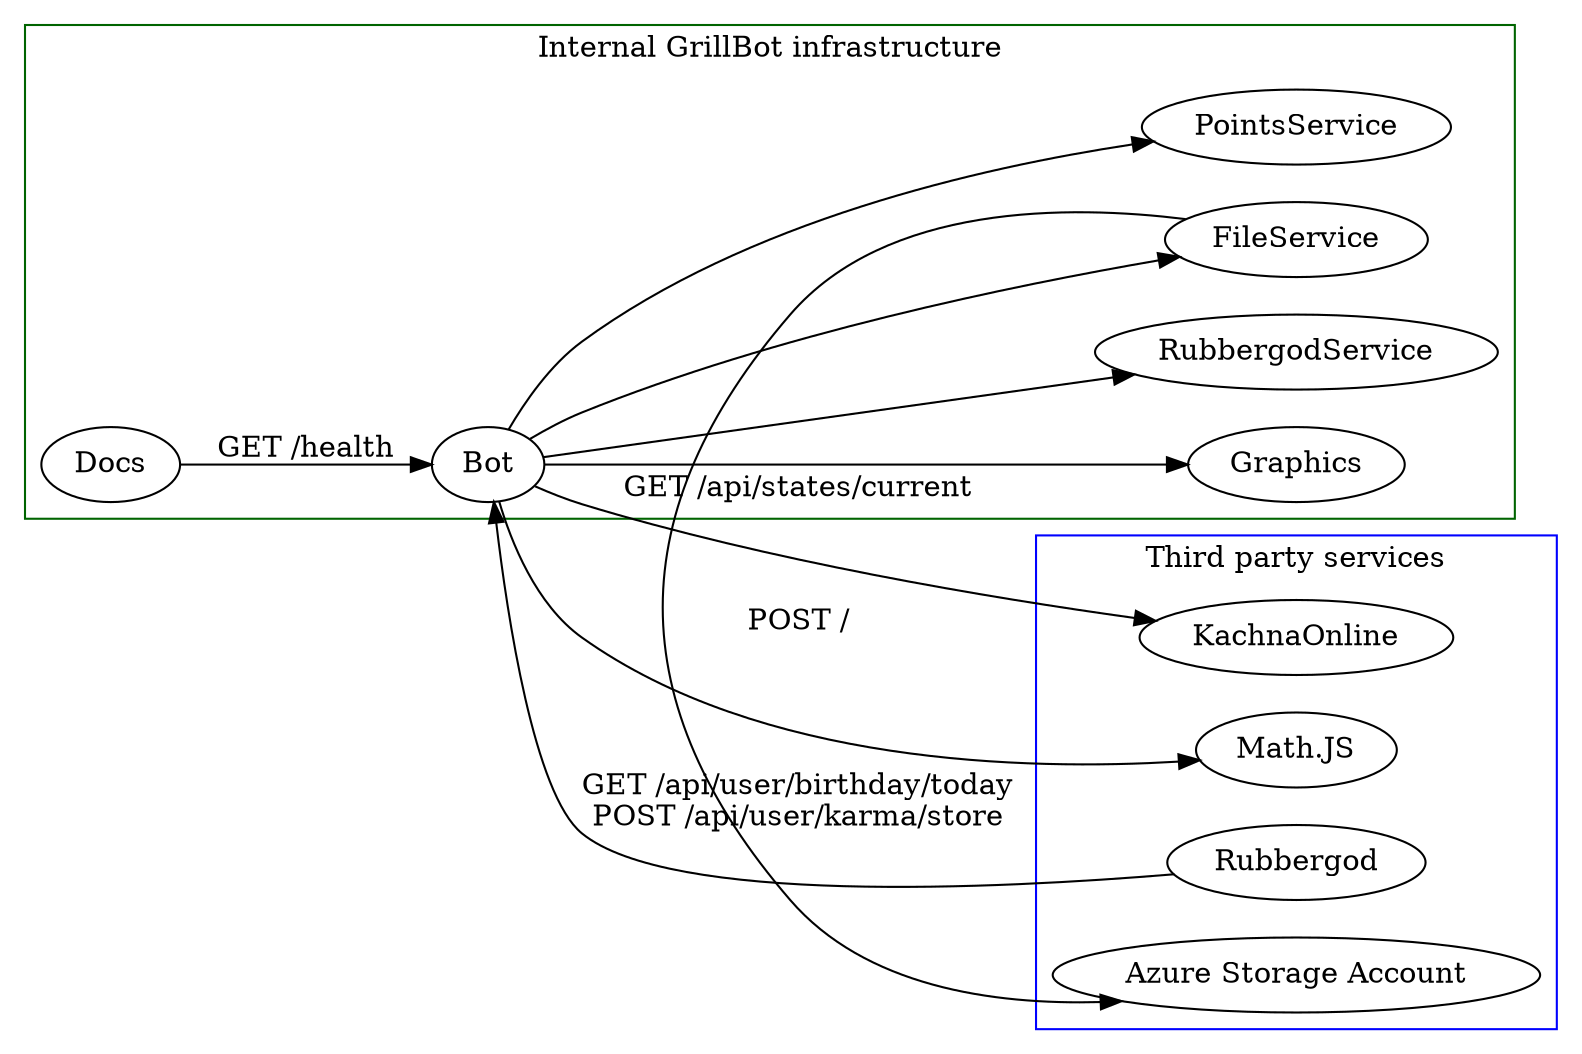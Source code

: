 digraph GrillBotInfrastructure {
    rankdir=LR
    
    subgraph cluster_0 {
        color=Darkgreen
        
        Bot
        Graphics
        Docs
        RubbergodService
        FileService
        PointsService
        
        label = "Internal GrillBot infrastructure";
    }

    subgraph cluster_1 {
        color=blue
        
        KachnaOnline
        MathJs[label="Math.JS"]
        Rubbergod
        AzureStorageAccount[label="Azure Storage Account"]
        
        label = "Third party services";
    }
  
    Docs -> Bot [label="GET /health"]
    Bot -> MathJs [label="POST /"]
    Bot -> KachnaOnline [label="GET /api/states/current"]
    Bot -> Graphics
    Bot -> RubbergodService
    Bot -> PointsService
    Rubbergod -> Bot [label="GET /api/user/birthday/today\nPOST /api/user/karma/store"]
    Bot -> FileService
    FileService -> AzureStorageAccount
}
